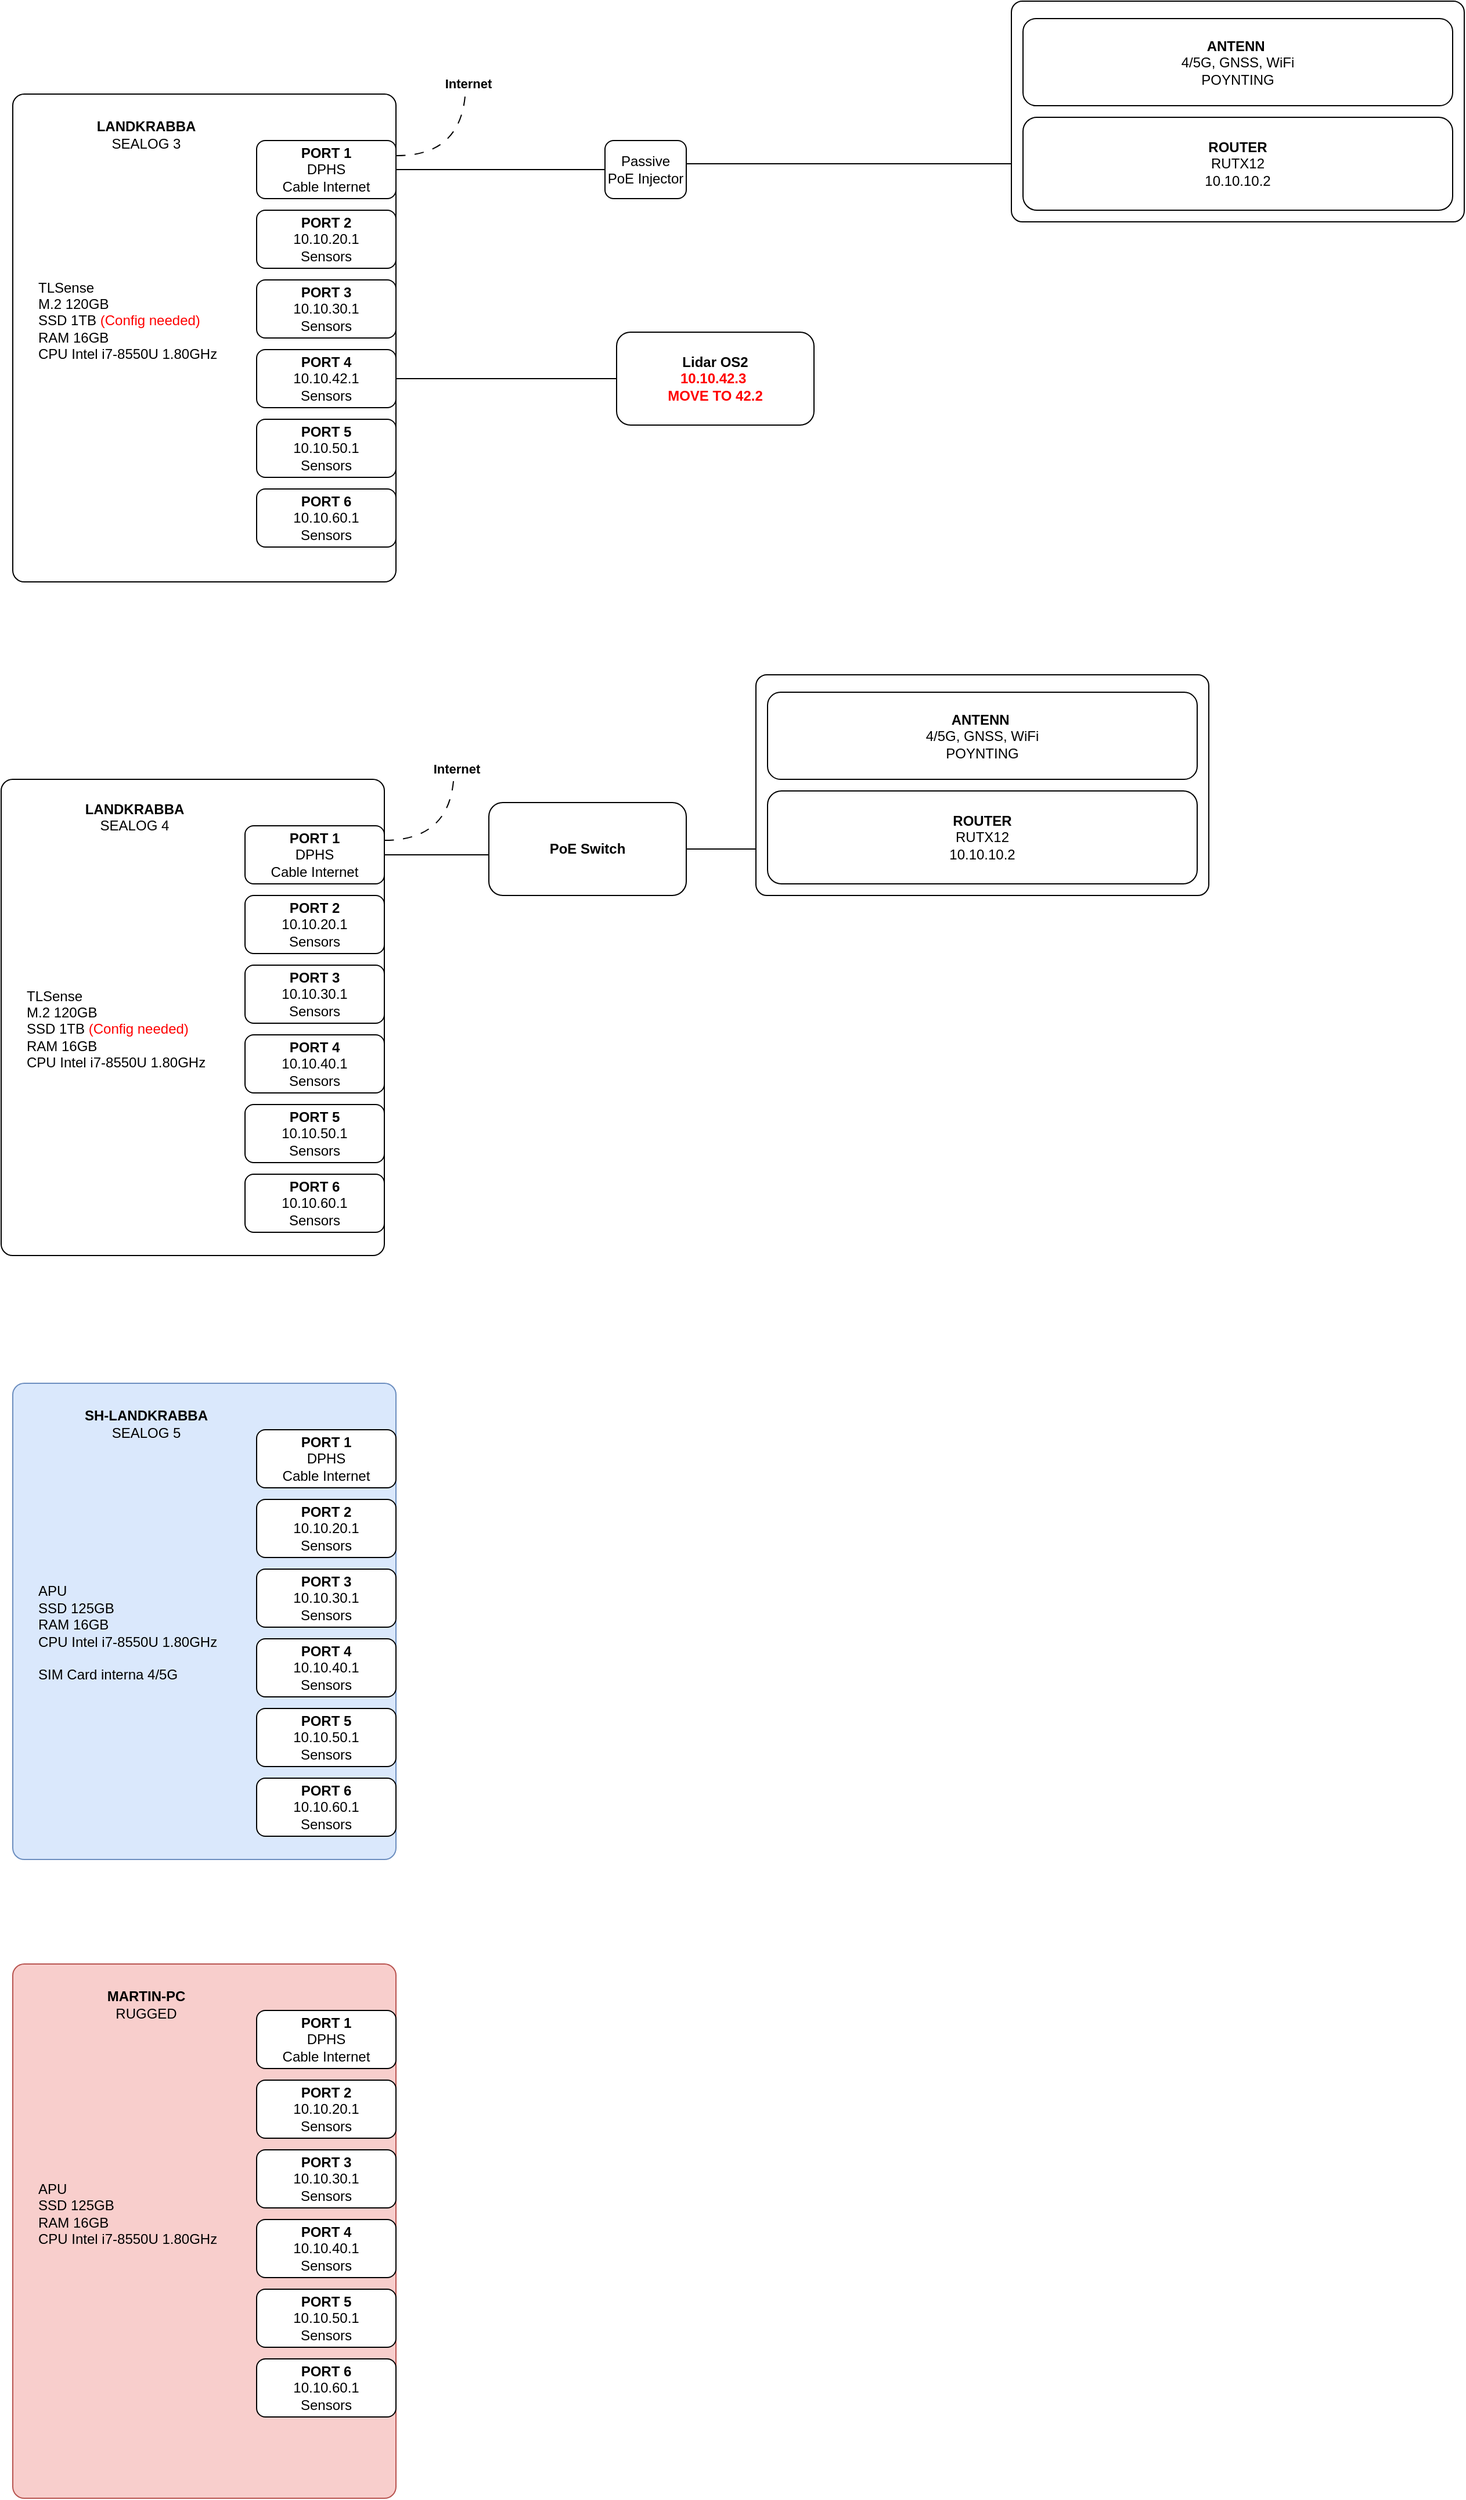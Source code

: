 <mxfile version="24.2.5" type="device">
  <diagram name="Page-1" id="wyd4Irn9Vrg433uGzm8g">
    <mxGraphModel dx="2182" dy="1113" grid="1" gridSize="10" guides="1" tooltips="1" connect="1" arrows="1" fold="1" page="0" pageScale="1" pageWidth="850" pageHeight="1100" math="0" shadow="0">
      <root>
        <mxCell id="0" />
        <mxCell id="1" parent="0" />
        <mxCell id="LysjnZ2vViej8F_VOnhx-1" value="" style="rounded=1;whiteSpace=wrap;html=1;arcSize=3;" parent="1" vertex="1">
          <mxGeometry x="-50" y="110" width="330" height="420" as="geometry" />
        </mxCell>
        <mxCell id="LysjnZ2vViej8F_VOnhx-2" value="&lt;b&gt;PORT 1&lt;/b&gt;&lt;div&gt;DPHS&lt;/div&gt;&lt;div&gt;Cable&amp;nbsp;&lt;span style=&quot;background-color: initial;&quot;&gt;Internet&lt;/span&gt;&lt;/div&gt;" style="rounded=1;whiteSpace=wrap;html=1;" parent="1" vertex="1">
          <mxGeometry x="160" y="150" width="120" height="50" as="geometry" />
        </mxCell>
        <mxCell id="LysjnZ2vViej8F_VOnhx-3" value="&lt;b&gt;PORT 2&lt;/b&gt;&lt;div&gt;10.10.20.1&lt;/div&gt;&lt;div&gt;Sensors&lt;/div&gt;" style="rounded=1;whiteSpace=wrap;html=1;" parent="1" vertex="1">
          <mxGeometry x="160" y="210" width="120" height="50" as="geometry" />
        </mxCell>
        <mxCell id="LysjnZ2vViej8F_VOnhx-4" value="&lt;div&gt;&lt;b&gt;LANDKRABBA&lt;/b&gt;&lt;/div&gt;SEALOG 3" style="text;html=1;align=center;verticalAlign=middle;whiteSpace=wrap;rounded=0;" parent="1" vertex="1">
          <mxGeometry y="130" width="130" height="30" as="geometry" />
        </mxCell>
        <mxCell id="LysjnZ2vViej8F_VOnhx-6" value="&lt;b&gt;PORT 3&lt;/b&gt;&lt;div&gt;10.10.30.1&lt;/div&gt;&lt;div&gt;Sensors&lt;/div&gt;" style="rounded=1;whiteSpace=wrap;html=1;" parent="1" vertex="1">
          <mxGeometry x="160" y="270" width="120" height="50" as="geometry" />
        </mxCell>
        <mxCell id="LysjnZ2vViej8F_VOnhx-7" value="&lt;b&gt;PORT 4&lt;/b&gt;&lt;div&gt;&lt;span style=&quot;background-color: initial;&quot;&gt;10.10.42.1&lt;/span&gt;&lt;div&gt;Sensors&lt;/div&gt;&lt;/div&gt;" style="rounded=1;whiteSpace=wrap;html=1;" parent="1" vertex="1">
          <mxGeometry x="160" y="330" width="120" height="50" as="geometry" />
        </mxCell>
        <mxCell id="LysjnZ2vViej8F_VOnhx-8" value="&lt;b&gt;PORT 5&lt;/b&gt;&lt;div&gt;&lt;span style=&quot;background-color: initial;&quot;&gt;10.10.5&lt;/span&gt;&lt;span style=&quot;background-color: initial;&quot;&gt;0.1&lt;/span&gt;&lt;/div&gt;&lt;div&gt;&lt;div&gt;Sensors&lt;/div&gt;&lt;/div&gt;" style="rounded=1;whiteSpace=wrap;html=1;" parent="1" vertex="1">
          <mxGeometry x="160" y="390" width="120" height="50" as="geometry" />
        </mxCell>
        <mxCell id="LysjnZ2vViej8F_VOnhx-9" value="&lt;b&gt;PORT 6&lt;/b&gt;&lt;div&gt;&lt;span style=&quot;background-color: initial;&quot;&gt;10.10.60.1&lt;/span&gt;&lt;div&gt;Sensors&lt;/div&gt;&lt;/div&gt;" style="rounded=1;whiteSpace=wrap;html=1;" parent="1" vertex="1">
          <mxGeometry x="160" y="450" width="120" height="50" as="geometry" />
        </mxCell>
        <mxCell id="LysjnZ2vViej8F_VOnhx-11" value="&lt;div&gt;TLSense&lt;br&gt;&lt;/div&gt;M.2 120GB&lt;div&gt;SSD 1TB &lt;font color=&quot;#ff0000&quot;&gt;(Config needed)&lt;/font&gt;&lt;br&gt;&lt;div&gt;RAM 16GB&lt;/div&gt;&lt;div&gt;CPU&amp;nbsp;Intel i7-8550U 1.80GHz&lt;/div&gt;&lt;/div&gt;" style="text;html=1;align=left;verticalAlign=middle;whiteSpace=wrap;rounded=0;" parent="1" vertex="1">
          <mxGeometry x="-30" y="180" width="190" height="250" as="geometry" />
        </mxCell>
        <mxCell id="LysjnZ2vViej8F_VOnhx-12" value="" style="rounded=1;whiteSpace=wrap;html=1;arcSize=3;" parent="1" vertex="1">
          <mxGeometry x="-60" y="700" width="330" height="410" as="geometry" />
        </mxCell>
        <mxCell id="LysjnZ2vViej8F_VOnhx-47" style="edgeStyle=orthogonalEdgeStyle;rounded=0;orthogonalLoop=1;jettySize=auto;html=1;strokeWidth=1;endArrow=none;endFill=0;" parent="1" source="LysjnZ2vViej8F_VOnhx-50" target="LysjnZ2vViej8F_VOnhx-45" edge="1">
          <mxGeometry relative="1" as="geometry">
            <mxPoint x="450" y="780" as="sourcePoint" />
            <Array as="points">
              <mxPoint x="610" y="760" />
              <mxPoint x="610" y="760" />
            </Array>
          </mxGeometry>
        </mxCell>
        <mxCell id="IRRpGLI-742nRRNfNIlq-1" style="edgeStyle=orthogonalEdgeStyle;rounded=0;orthogonalLoop=1;jettySize=auto;html=1;exitX=1;exitY=0.25;exitDx=0;exitDy=0;curved=1;endArrow=none;endFill=0;dashed=1;dashPattern=8 8;" edge="1" parent="1" source="LysjnZ2vViej8F_VOnhx-13">
          <mxGeometry relative="1" as="geometry">
            <mxPoint x="330" y="690" as="targetPoint" />
          </mxGeometry>
        </mxCell>
        <mxCell id="IRRpGLI-742nRRNfNIlq-2" value="Internet" style="edgeLabel;html=1;align=center;verticalAlign=middle;resizable=0;points=[];fontStyle=1" vertex="1" connectable="0" parent="IRRpGLI-742nRRNfNIlq-1">
          <mxGeometry x="0.987" y="-2" relative="1" as="geometry">
            <mxPoint as="offset" />
          </mxGeometry>
        </mxCell>
        <mxCell id="LysjnZ2vViej8F_VOnhx-13" value="&lt;b&gt;PORT 1&lt;/b&gt;&lt;div&gt;DPHS&lt;/div&gt;&lt;div&gt;Cable&amp;nbsp;&lt;span style=&quot;background-color: initial;&quot;&gt;Internet&lt;/span&gt;&lt;/div&gt;" style="rounded=1;whiteSpace=wrap;html=1;" parent="1" vertex="1">
          <mxGeometry x="150" y="740" width="120" height="50" as="geometry" />
        </mxCell>
        <mxCell id="LysjnZ2vViej8F_VOnhx-14" value="&lt;b&gt;PORT 2&lt;/b&gt;&lt;div&gt;10.10.20.1&lt;/div&gt;&lt;div&gt;Sensors&lt;/div&gt;" style="rounded=1;whiteSpace=wrap;html=1;" parent="1" vertex="1">
          <mxGeometry x="150" y="800" width="120" height="50" as="geometry" />
        </mxCell>
        <mxCell id="LysjnZ2vViej8F_VOnhx-15" value="&lt;div&gt;&lt;b&gt;LANDKRABBA&lt;/b&gt;&lt;/div&gt;SEALOG 4&lt;div&gt;&lt;br&gt;&lt;/div&gt;" style="text;html=1;align=center;verticalAlign=middle;whiteSpace=wrap;rounded=0;" parent="1" vertex="1">
          <mxGeometry x="-10" y="720" width="130" height="40" as="geometry" />
        </mxCell>
        <mxCell id="LysjnZ2vViej8F_VOnhx-16" value="&lt;b&gt;PORT 3&lt;/b&gt;&lt;div&gt;10.10.30.1&lt;/div&gt;&lt;div&gt;Sensors&lt;/div&gt;" style="rounded=1;whiteSpace=wrap;html=1;" parent="1" vertex="1">
          <mxGeometry x="150" y="860" width="120" height="50" as="geometry" />
        </mxCell>
        <mxCell id="LysjnZ2vViej8F_VOnhx-17" value="&lt;b&gt;PORT 4&lt;/b&gt;&lt;div&gt;&lt;span style=&quot;background-color: initial;&quot;&gt;10.10.40.1&lt;/span&gt;&lt;div&gt;Sensors&lt;/div&gt;&lt;/div&gt;" style="rounded=1;whiteSpace=wrap;html=1;" parent="1" vertex="1">
          <mxGeometry x="150" y="920" width="120" height="50" as="geometry" />
        </mxCell>
        <mxCell id="LysjnZ2vViej8F_VOnhx-18" value="&lt;b&gt;PORT 5&lt;/b&gt;&lt;div&gt;&lt;span style=&quot;background-color: initial;&quot;&gt;10.10.5&lt;/span&gt;&lt;span style=&quot;background-color: initial;&quot;&gt;0.1&lt;/span&gt;&lt;/div&gt;&lt;div&gt;&lt;div&gt;Sensors&lt;/div&gt;&lt;/div&gt;" style="rounded=1;whiteSpace=wrap;html=1;" parent="1" vertex="1">
          <mxGeometry x="150" y="980" width="120" height="50" as="geometry" />
        </mxCell>
        <mxCell id="LysjnZ2vViej8F_VOnhx-19" value="&lt;b&gt;PORT 6&lt;/b&gt;&lt;div&gt;&lt;span style=&quot;background-color: initial;&quot;&gt;10.10.60.1&lt;/span&gt;&lt;div&gt;Sensors&lt;/div&gt;&lt;/div&gt;" style="rounded=1;whiteSpace=wrap;html=1;" parent="1" vertex="1">
          <mxGeometry x="150" y="1040" width="120" height="50" as="geometry" />
        </mxCell>
        <mxCell id="LysjnZ2vViej8F_VOnhx-20" value="&lt;div&gt;TLSense&lt;/div&gt;M.2 120GB&lt;div&gt;SSD 1TB &lt;font color=&quot;#ff0000&quot;&gt;(Config needed)&lt;/font&gt;&lt;br&gt;&lt;div&gt;RAM 16GB&lt;/div&gt;&lt;div&gt;CPU&amp;nbsp;Intel i7-8550U 1.80GHz&lt;/div&gt;&lt;/div&gt;" style="text;html=1;align=left;verticalAlign=middle;whiteSpace=wrap;rounded=0;" parent="1" vertex="1">
          <mxGeometry x="-40" y="790" width="190" height="250" as="geometry" />
        </mxCell>
        <mxCell id="LysjnZ2vViej8F_VOnhx-21" value="" style="rounded=1;whiteSpace=wrap;html=1;arcSize=3;fillColor=#dae8fc;strokeColor=#6c8ebf;" parent="1" vertex="1">
          <mxGeometry x="-50" y="1220" width="330" height="410" as="geometry" />
        </mxCell>
        <mxCell id="LysjnZ2vViej8F_VOnhx-22" value="&lt;b&gt;PORT 1&lt;/b&gt;&lt;div&gt;DPHS&lt;/div&gt;&lt;div&gt;Cable&amp;nbsp;&lt;span style=&quot;background-color: initial;&quot;&gt;Internet&lt;/span&gt;&lt;/div&gt;" style="rounded=1;whiteSpace=wrap;html=1;" parent="1" vertex="1">
          <mxGeometry x="160" y="1260" width="120" height="50" as="geometry" />
        </mxCell>
        <mxCell id="LysjnZ2vViej8F_VOnhx-23" value="&lt;b&gt;PORT 2&lt;/b&gt;&lt;div&gt;10.10.20.1&lt;/div&gt;&lt;div&gt;Sensors&lt;/div&gt;" style="rounded=1;whiteSpace=wrap;html=1;" parent="1" vertex="1">
          <mxGeometry x="160" y="1320" width="120" height="50" as="geometry" />
        </mxCell>
        <mxCell id="LysjnZ2vViej8F_VOnhx-24" value="&lt;div&gt;&lt;b&gt;SH-LANDKRABBA&lt;/b&gt;&lt;/div&gt;SEALOG 5" style="text;html=1;align=center;verticalAlign=middle;whiteSpace=wrap;rounded=0;" parent="1" vertex="1">
          <mxGeometry y="1240" width="130" height="30" as="geometry" />
        </mxCell>
        <mxCell id="LysjnZ2vViej8F_VOnhx-25" value="&lt;b&gt;PORT 3&lt;/b&gt;&lt;div&gt;10.10.30.1&lt;/div&gt;&lt;div&gt;Sensors&lt;/div&gt;" style="rounded=1;whiteSpace=wrap;html=1;" parent="1" vertex="1">
          <mxGeometry x="160" y="1380" width="120" height="50" as="geometry" />
        </mxCell>
        <mxCell id="LysjnZ2vViej8F_VOnhx-26" value="&lt;b&gt;PORT 4&lt;/b&gt;&lt;div&gt;&lt;span style=&quot;background-color: initial;&quot;&gt;10.10.40.1&lt;/span&gt;&lt;div&gt;Sensors&lt;/div&gt;&lt;/div&gt;" style="rounded=1;whiteSpace=wrap;html=1;" parent="1" vertex="1">
          <mxGeometry x="160" y="1440" width="120" height="50" as="geometry" />
        </mxCell>
        <mxCell id="LysjnZ2vViej8F_VOnhx-27" value="&lt;b&gt;PORT 5&lt;/b&gt;&lt;div&gt;&lt;span style=&quot;background-color: initial;&quot;&gt;10.10.5&lt;/span&gt;&lt;span style=&quot;background-color: initial;&quot;&gt;0.1&lt;/span&gt;&lt;/div&gt;&lt;div&gt;&lt;div&gt;Sensors&lt;/div&gt;&lt;/div&gt;" style="rounded=1;whiteSpace=wrap;html=1;" parent="1" vertex="1">
          <mxGeometry x="160" y="1500" width="120" height="50" as="geometry" />
        </mxCell>
        <mxCell id="LysjnZ2vViej8F_VOnhx-28" value="&lt;b&gt;PORT 6&lt;/b&gt;&lt;div&gt;&lt;span style=&quot;background-color: initial;&quot;&gt;10.10.60.1&lt;/span&gt;&lt;div&gt;Sensors&lt;/div&gt;&lt;/div&gt;" style="rounded=1;whiteSpace=wrap;html=1;" parent="1" vertex="1">
          <mxGeometry x="160" y="1560" width="120" height="50" as="geometry" />
        </mxCell>
        <mxCell id="LysjnZ2vViej8F_VOnhx-29" value="&lt;div&gt;APU&lt;/div&gt;SSD 125GB&lt;div&gt;RAM 16GB&lt;/div&gt;&lt;div&gt;CPU&amp;nbsp;Intel i7-8550U 1.80GHz&lt;/div&gt;&lt;div&gt;&lt;br&gt;&lt;/div&gt;&lt;div&gt;SIM Card interna 4/5G&lt;/div&gt;" style="text;html=1;align=left;verticalAlign=middle;whiteSpace=wrap;rounded=0;" parent="1" vertex="1">
          <mxGeometry x="-30" y="1310" width="190" height="250" as="geometry" />
        </mxCell>
        <mxCell id="LysjnZ2vViej8F_VOnhx-31" value="" style="rounded=1;whiteSpace=wrap;html=1;arcSize=3;fillColor=#f8cecc;strokeColor=#b85450;" parent="1" vertex="1">
          <mxGeometry x="-50" y="1720" width="330" height="460" as="geometry" />
        </mxCell>
        <mxCell id="LysjnZ2vViej8F_VOnhx-32" value="&lt;b&gt;PORT 1&lt;/b&gt;&lt;div&gt;DPHS&lt;/div&gt;&lt;div&gt;Cable&amp;nbsp;&lt;span style=&quot;background-color: initial;&quot;&gt;Internet&lt;/span&gt;&lt;/div&gt;" style="rounded=1;whiteSpace=wrap;html=1;" parent="1" vertex="1">
          <mxGeometry x="160" y="1760" width="120" height="50" as="geometry" />
        </mxCell>
        <mxCell id="LysjnZ2vViej8F_VOnhx-33" value="&lt;b&gt;PORT 2&lt;/b&gt;&lt;div&gt;10.10.20.1&lt;/div&gt;&lt;div&gt;Sensors&lt;/div&gt;" style="rounded=1;whiteSpace=wrap;html=1;" parent="1" vertex="1">
          <mxGeometry x="160" y="1820" width="120" height="50" as="geometry" />
        </mxCell>
        <mxCell id="LysjnZ2vViej8F_VOnhx-34" value="&lt;div&gt;&lt;b&gt;MARTIN-PC&lt;/b&gt;&lt;/div&gt;&lt;div&gt;RUGGED&lt;/div&gt;" style="text;html=1;align=center;verticalAlign=middle;whiteSpace=wrap;rounded=0;" parent="1" vertex="1">
          <mxGeometry y="1740" width="130" height="30" as="geometry" />
        </mxCell>
        <mxCell id="LysjnZ2vViej8F_VOnhx-35" value="&lt;b&gt;PORT 3&lt;/b&gt;&lt;div&gt;10.10.30.1&lt;/div&gt;&lt;div&gt;Sensors&lt;/div&gt;" style="rounded=1;whiteSpace=wrap;html=1;" parent="1" vertex="1">
          <mxGeometry x="160" y="1880" width="120" height="50" as="geometry" />
        </mxCell>
        <mxCell id="LysjnZ2vViej8F_VOnhx-36" value="&lt;b&gt;PORT 4&lt;/b&gt;&lt;div&gt;&lt;span style=&quot;background-color: initial;&quot;&gt;10.10.40.1&lt;/span&gt;&lt;div&gt;Sensors&lt;/div&gt;&lt;/div&gt;" style="rounded=1;whiteSpace=wrap;html=1;" parent="1" vertex="1">
          <mxGeometry x="160" y="1940" width="120" height="50" as="geometry" />
        </mxCell>
        <mxCell id="LysjnZ2vViej8F_VOnhx-37" value="&lt;b&gt;PORT 5&lt;/b&gt;&lt;div&gt;&lt;span style=&quot;background-color: initial;&quot;&gt;10.10.5&lt;/span&gt;&lt;span style=&quot;background-color: initial;&quot;&gt;0.1&lt;/span&gt;&lt;/div&gt;&lt;div&gt;&lt;div&gt;Sensors&lt;/div&gt;&lt;/div&gt;" style="rounded=1;whiteSpace=wrap;html=1;" parent="1" vertex="1">
          <mxGeometry x="160" y="2000" width="120" height="50" as="geometry" />
        </mxCell>
        <mxCell id="LysjnZ2vViej8F_VOnhx-38" value="&lt;b&gt;PORT 6&lt;/b&gt;&lt;div&gt;&lt;span style=&quot;background-color: initial;&quot;&gt;10.10.60.1&lt;/span&gt;&lt;div&gt;Sensors&lt;/div&gt;&lt;/div&gt;" style="rounded=1;whiteSpace=wrap;html=1;" parent="1" vertex="1">
          <mxGeometry x="160" y="2060" width="120" height="50" as="geometry" />
        </mxCell>
        <mxCell id="LysjnZ2vViej8F_VOnhx-39" value="&lt;div&gt;APU&lt;/div&gt;SSD 125GB&lt;div&gt;RAM 16GB&lt;/div&gt;&lt;div&gt;CPU&amp;nbsp;Intel i7-8550U 1.80GHz&lt;/div&gt;" style="text;html=1;align=left;verticalAlign=middle;whiteSpace=wrap;rounded=0;" parent="1" vertex="1">
          <mxGeometry x="-30" y="1810" width="190" height="250" as="geometry" />
        </mxCell>
        <mxCell id="LysjnZ2vViej8F_VOnhx-40" value="" style="rounded=1;whiteSpace=wrap;html=1;arcSize=5;" parent="1" vertex="1">
          <mxGeometry x="810" y="30" width="390" height="190" as="geometry" />
        </mxCell>
        <mxCell id="LysjnZ2vViej8F_VOnhx-43" style="edgeStyle=orthogonalEdgeStyle;rounded=0;orthogonalLoop=1;jettySize=auto;html=1;endArrow=none;endFill=0;strokeWidth=1;" parent="1" source="LysjnZ2vViej8F_VOnhx-48" target="LysjnZ2vViej8F_VOnhx-2" edge="1">
          <mxGeometry relative="1" as="geometry">
            <Array as="points">
              <mxPoint x="450" y="175" />
              <mxPoint x="450" y="175" />
            </Array>
          </mxGeometry>
        </mxCell>
        <mxCell id="LysjnZ2vViej8F_VOnhx-41" value="&lt;b&gt;ROUTER&lt;/b&gt;&lt;div&gt;&lt;div&gt;RUTX12&lt;/div&gt;&lt;/div&gt;&lt;div&gt;10.10.10.2&lt;/div&gt;" style="rounded=1;whiteSpace=wrap;html=1;" parent="1" vertex="1">
          <mxGeometry x="820" y="130" width="370" height="80" as="geometry" />
        </mxCell>
        <mxCell id="LysjnZ2vViej8F_VOnhx-42" value="&lt;b&gt;ANTENN&lt;/b&gt;&amp;nbsp;&lt;div&gt;&lt;div&gt;4/5G, GNSS, WiFi&lt;/div&gt;&lt;div&gt;POYNTING&lt;/div&gt;&lt;/div&gt;" style="rounded=1;whiteSpace=wrap;html=1;" parent="1" vertex="1">
          <mxGeometry x="820" y="45" width="370" height="75" as="geometry" />
        </mxCell>
        <mxCell id="LysjnZ2vViej8F_VOnhx-44" value="" style="rounded=1;whiteSpace=wrap;html=1;arcSize=5;" parent="1" vertex="1">
          <mxGeometry x="590" y="610" width="390" height="190" as="geometry" />
        </mxCell>
        <mxCell id="LysjnZ2vViej8F_VOnhx-45" value="&lt;b&gt;ROUTER&lt;/b&gt;&lt;div&gt;&lt;div&gt;RUTX12&lt;/div&gt;&lt;/div&gt;&lt;div&gt;10.10.10.2&lt;/div&gt;" style="rounded=1;whiteSpace=wrap;html=1;" parent="1" vertex="1">
          <mxGeometry x="600" y="710" width="370" height="80" as="geometry" />
        </mxCell>
        <mxCell id="LysjnZ2vViej8F_VOnhx-46" value="&lt;b&gt;ANTENN&lt;/b&gt;&amp;nbsp;&lt;div&gt;4/5G, GNSS, WiFi&lt;/div&gt;&lt;div&gt;POYNTING&lt;/div&gt;" style="rounded=1;whiteSpace=wrap;html=1;" parent="1" vertex="1">
          <mxGeometry x="600" y="625" width="370" height="75" as="geometry" />
        </mxCell>
        <mxCell id="LysjnZ2vViej8F_VOnhx-49" style="edgeStyle=orthogonalEdgeStyle;rounded=0;orthogonalLoop=1;jettySize=auto;html=1;exitX=1;exitY=0.5;exitDx=0;exitDy=0;endArrow=none;endFill=0;" parent="1" source="LysjnZ2vViej8F_VOnhx-48" target="LysjnZ2vViej8F_VOnhx-40" edge="1">
          <mxGeometry relative="1" as="geometry">
            <Array as="points">
              <mxPoint x="760" y="170" />
              <mxPoint x="760" y="170" />
            </Array>
          </mxGeometry>
        </mxCell>
        <mxCell id="LysjnZ2vViej8F_VOnhx-48" value="Passive PoE Injector" style="rounded=1;whiteSpace=wrap;html=1;" parent="1" vertex="1">
          <mxGeometry x="460" y="150" width="70" height="50" as="geometry" />
        </mxCell>
        <mxCell id="LysjnZ2vViej8F_VOnhx-51" value="" style="edgeStyle=orthogonalEdgeStyle;rounded=0;orthogonalLoop=1;jettySize=auto;html=1;strokeWidth=1;endArrow=none;endFill=0;" parent="1" source="LysjnZ2vViej8F_VOnhx-13" target="LysjnZ2vViej8F_VOnhx-50" edge="1">
          <mxGeometry relative="1" as="geometry">
            <mxPoint x="280" y="785" as="sourcePoint" />
            <mxPoint x="820" y="785" as="targetPoint" />
            <Array as="points">
              <mxPoint x="420" y="765" />
              <mxPoint x="420" y="765" />
            </Array>
          </mxGeometry>
        </mxCell>
        <mxCell id="LysjnZ2vViej8F_VOnhx-50" value="&lt;b&gt;PoE Switch&lt;/b&gt;" style="rounded=1;whiteSpace=wrap;html=1;" parent="1" vertex="1">
          <mxGeometry x="360" y="720" width="170" height="80" as="geometry" />
        </mxCell>
        <mxCell id="IRRpGLI-742nRRNfNIlq-3" style="edgeStyle=orthogonalEdgeStyle;rounded=0;orthogonalLoop=1;jettySize=auto;html=1;exitX=1;exitY=0.25;exitDx=0;exitDy=0;curved=1;endArrow=none;endFill=0;dashed=1;dashPattern=8 8;" edge="1" parent="1">
          <mxGeometry relative="1" as="geometry">
            <mxPoint x="340" y="100" as="targetPoint" />
            <mxPoint x="280" y="163" as="sourcePoint" />
          </mxGeometry>
        </mxCell>
        <mxCell id="IRRpGLI-742nRRNfNIlq-4" value="Internet" style="edgeLabel;html=1;align=center;verticalAlign=middle;resizable=0;points=[];fontStyle=1" vertex="1" connectable="0" parent="IRRpGLI-742nRRNfNIlq-3">
          <mxGeometry x="0.987" y="-2" relative="1" as="geometry">
            <mxPoint as="offset" />
          </mxGeometry>
        </mxCell>
        <mxCell id="IRRpGLI-742nRRNfNIlq-6" style="edgeStyle=orthogonalEdgeStyle;rounded=0;orthogonalLoop=1;jettySize=auto;html=1;exitX=0;exitY=0.5;exitDx=0;exitDy=0;endArrow=none;endFill=0;strokeWidth=1;" edge="1" parent="1" source="IRRpGLI-742nRRNfNIlq-5" target="LysjnZ2vViej8F_VOnhx-7">
          <mxGeometry relative="1" as="geometry" />
        </mxCell>
        <mxCell id="IRRpGLI-742nRRNfNIlq-5" value="&lt;b&gt;Lidar OS2&lt;/b&gt;&lt;div&gt;&lt;b&gt;&lt;font color=&quot;#ff0000&quot;&gt;10.10.42.3&amp;nbsp;&lt;/font&gt;&lt;/b&gt;&lt;/div&gt;&lt;div&gt;&lt;b&gt;&lt;font color=&quot;#ff0000&quot;&gt;MOVE TO 42.2&lt;/font&gt;&lt;/b&gt;&lt;/div&gt;" style="rounded=1;whiteSpace=wrap;html=1;" vertex="1" parent="1">
          <mxGeometry x="470" y="315" width="170" height="80" as="geometry" />
        </mxCell>
      </root>
    </mxGraphModel>
  </diagram>
</mxfile>
